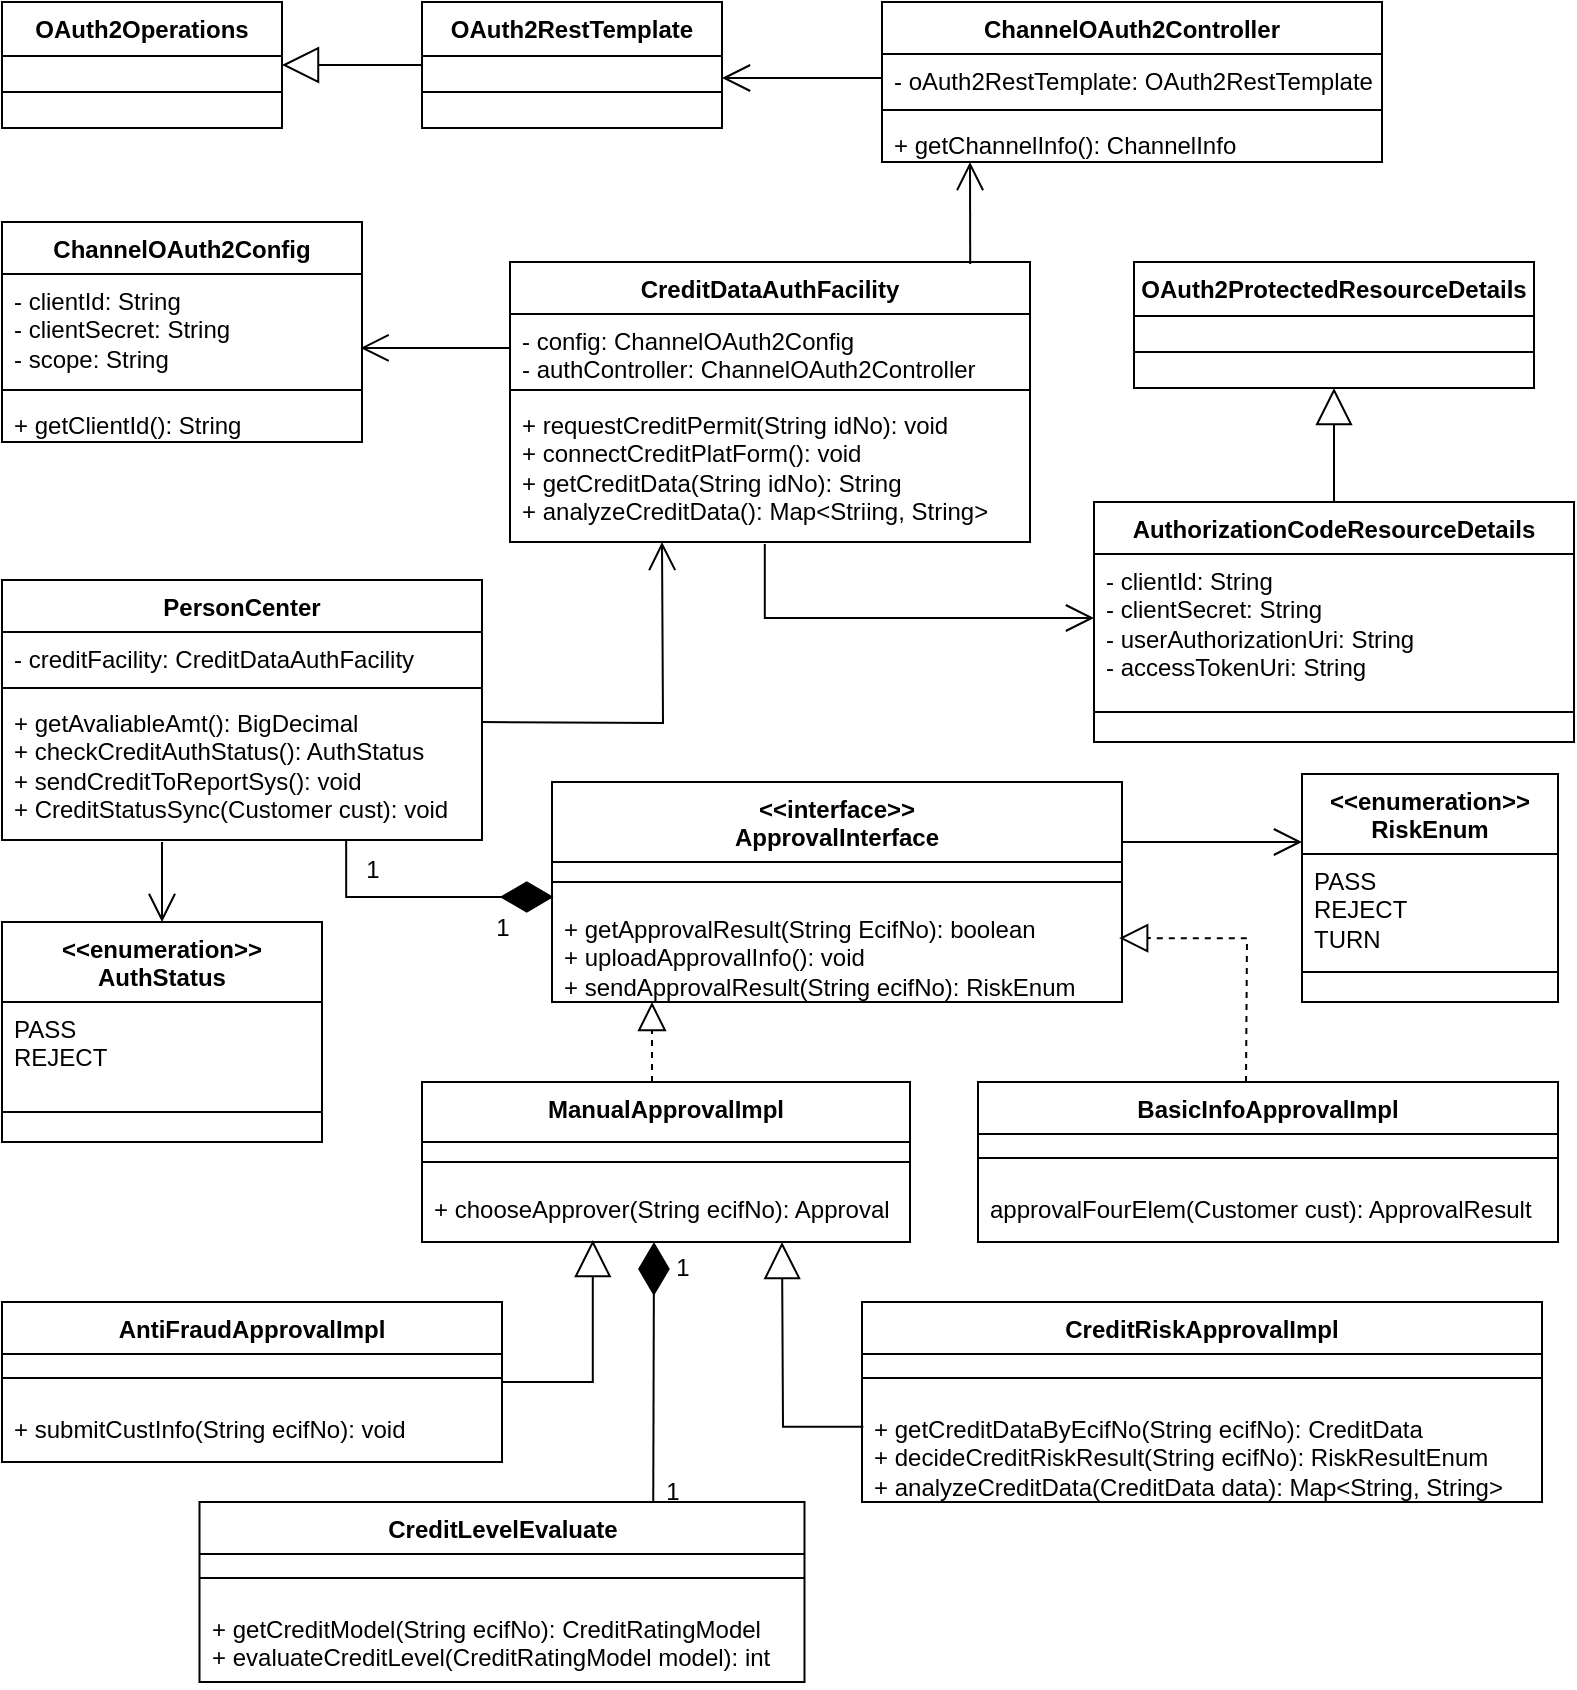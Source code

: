 <mxfile version="21.6.9" type="github">
  <diagram name="第 1 页" id="nujMItkQvAbVNNYGcNMh">
    <mxGraphModel dx="1166" dy="775" grid="1" gridSize="10" guides="1" tooltips="1" connect="1" arrows="1" fold="1" page="1" pageScale="1" pageWidth="827" pageHeight="1169" math="0" shadow="0">
      <root>
        <mxCell id="0" />
        <mxCell id="1" parent="0" />
        <mxCell id="-UkoHnDacYnUHplEy7oP-1" value="OAuth2Operations" style="swimlane;fontStyle=1;align=center;verticalAlign=top;childLayout=stackLayout;horizontal=1;startSize=27;horizontalStack=0;resizeParent=1;resizeParentMax=0;resizeLast=0;collapsible=1;marginBottom=0;whiteSpace=wrap;html=1;" vertex="1" parent="1">
          <mxGeometry x="30" y="790" width="140" height="63" as="geometry" />
        </mxCell>
        <mxCell id="-UkoHnDacYnUHplEy7oP-2" value="" style="line;strokeWidth=1;fillColor=none;align=left;verticalAlign=middle;spacingTop=-1;spacingLeft=3;spacingRight=3;rotatable=0;labelPosition=right;points=[];portConstraint=eastwest;strokeColor=inherit;" vertex="1" parent="-UkoHnDacYnUHplEy7oP-1">
          <mxGeometry y="27" width="140" height="36" as="geometry" />
        </mxCell>
        <mxCell id="-UkoHnDacYnUHplEy7oP-3" value="OAuth2RestTemplate" style="swimlane;fontStyle=1;align=center;verticalAlign=top;childLayout=stackLayout;horizontal=1;startSize=27;horizontalStack=0;resizeParent=1;resizeParentMax=0;resizeLast=0;collapsible=1;marginBottom=0;whiteSpace=wrap;html=1;" vertex="1" parent="1">
          <mxGeometry x="240" y="790" width="150" height="63" as="geometry" />
        </mxCell>
        <mxCell id="-UkoHnDacYnUHplEy7oP-4" value="" style="line;strokeWidth=1;fillColor=none;align=left;verticalAlign=middle;spacingTop=-1;spacingLeft=3;spacingRight=3;rotatable=0;labelPosition=right;points=[];portConstraint=eastwest;strokeColor=inherit;" vertex="1" parent="-UkoHnDacYnUHplEy7oP-3">
          <mxGeometry y="27" width="150" height="36" as="geometry" />
        </mxCell>
        <mxCell id="-UkoHnDacYnUHplEy7oP-5" value="" style="endArrow=block;endSize=16;endFill=0;html=1;rounded=0;entryX=1;entryY=0.5;entryDx=0;entryDy=0;exitX=0;exitY=0.5;exitDx=0;exitDy=0;" edge="1" parent="1" source="-UkoHnDacYnUHplEy7oP-3" target="-UkoHnDacYnUHplEy7oP-1">
          <mxGeometry width="160" relative="1" as="geometry">
            <mxPoint x="150" y="890" as="sourcePoint" />
            <mxPoint x="310" y="890" as="targetPoint" />
          </mxGeometry>
        </mxCell>
        <mxCell id="-UkoHnDacYnUHplEy7oP-9" value="ChannelOAuth2Controller" style="swimlane;fontStyle=1;align=center;verticalAlign=top;childLayout=stackLayout;horizontal=1;startSize=26;horizontalStack=0;resizeParent=1;resizeParentMax=0;resizeLast=0;collapsible=1;marginBottom=0;whiteSpace=wrap;html=1;" vertex="1" parent="1">
          <mxGeometry x="470" y="790" width="250" height="80" as="geometry" />
        </mxCell>
        <mxCell id="-UkoHnDacYnUHplEy7oP-10" value="- oAuth2RestTemplate:&amp;nbsp;OAuth2RestTemplate" style="text;strokeColor=none;fillColor=none;align=left;verticalAlign=top;spacingLeft=4;spacingRight=4;overflow=hidden;rotatable=0;points=[[0,0.5],[1,0.5]];portConstraint=eastwest;whiteSpace=wrap;html=1;" vertex="1" parent="-UkoHnDacYnUHplEy7oP-9">
          <mxGeometry y="26" width="250" height="24" as="geometry" />
        </mxCell>
        <mxCell id="-UkoHnDacYnUHplEy7oP-11" value="" style="line;strokeWidth=1;fillColor=none;align=left;verticalAlign=middle;spacingTop=-1;spacingLeft=3;spacingRight=3;rotatable=0;labelPosition=right;points=[];portConstraint=eastwest;strokeColor=inherit;" vertex="1" parent="-UkoHnDacYnUHplEy7oP-9">
          <mxGeometry y="50" width="250" height="8" as="geometry" />
        </mxCell>
        <mxCell id="-UkoHnDacYnUHplEy7oP-12" value="+ getChannelInfo(): ChannelInfo" style="text;strokeColor=none;fillColor=none;align=left;verticalAlign=top;spacingLeft=4;spacingRight=4;overflow=hidden;rotatable=0;points=[[0,0.5],[1,0.5]];portConstraint=eastwest;whiteSpace=wrap;html=1;" vertex="1" parent="-UkoHnDacYnUHplEy7oP-9">
          <mxGeometry y="58" width="250" height="22" as="geometry" />
        </mxCell>
        <mxCell id="-UkoHnDacYnUHplEy7oP-13" value="" style="endArrow=open;endFill=1;endSize=12;html=1;rounded=0;exitX=0;exitY=0.5;exitDx=0;exitDy=0;" edge="1" parent="1" source="-UkoHnDacYnUHplEy7oP-10">
          <mxGeometry width="160" relative="1" as="geometry">
            <mxPoint x="440" y="930" as="sourcePoint" />
            <mxPoint x="390" y="828" as="targetPoint" />
          </mxGeometry>
        </mxCell>
        <mxCell id="-UkoHnDacYnUHplEy7oP-14" value="ChannelOAuth2Config" style="swimlane;fontStyle=1;align=center;verticalAlign=top;childLayout=stackLayout;horizontal=1;startSize=26;horizontalStack=0;resizeParent=1;resizeParentMax=0;resizeLast=0;collapsible=1;marginBottom=0;whiteSpace=wrap;html=1;" vertex="1" parent="1">
          <mxGeometry x="30" y="900" width="180" height="110" as="geometry" />
        </mxCell>
        <mxCell id="-UkoHnDacYnUHplEy7oP-15" value="- clientId:&amp;nbsp;String&lt;br&gt;- clientSecret: String&lt;br&gt;- scope: String" style="text;strokeColor=none;fillColor=none;align=left;verticalAlign=top;spacingLeft=4;spacingRight=4;overflow=hidden;rotatable=0;points=[[0,0.5],[1,0.5]];portConstraint=eastwest;whiteSpace=wrap;html=1;" vertex="1" parent="-UkoHnDacYnUHplEy7oP-14">
          <mxGeometry y="26" width="180" height="54" as="geometry" />
        </mxCell>
        <mxCell id="-UkoHnDacYnUHplEy7oP-16" value="" style="line;strokeWidth=1;fillColor=none;align=left;verticalAlign=middle;spacingTop=-1;spacingLeft=3;spacingRight=3;rotatable=0;labelPosition=right;points=[];portConstraint=eastwest;strokeColor=inherit;" vertex="1" parent="-UkoHnDacYnUHplEy7oP-14">
          <mxGeometry y="80" width="180" height="8" as="geometry" />
        </mxCell>
        <mxCell id="-UkoHnDacYnUHplEy7oP-17" value="+ getClientId(): String" style="text;strokeColor=none;fillColor=none;align=left;verticalAlign=top;spacingLeft=4;spacingRight=4;overflow=hidden;rotatable=0;points=[[0,0.5],[1,0.5]];portConstraint=eastwest;whiteSpace=wrap;html=1;" vertex="1" parent="-UkoHnDacYnUHplEy7oP-14">
          <mxGeometry y="88" width="180" height="22" as="geometry" />
        </mxCell>
        <mxCell id="-UkoHnDacYnUHplEy7oP-18" value="CreditDataAuthFacility" style="swimlane;fontStyle=1;align=center;verticalAlign=top;childLayout=stackLayout;horizontal=1;startSize=26;horizontalStack=0;resizeParent=1;resizeParentMax=0;resizeLast=0;collapsible=1;marginBottom=0;whiteSpace=wrap;html=1;" vertex="1" parent="1">
          <mxGeometry x="284" y="920" width="260" height="140" as="geometry" />
        </mxCell>
        <mxCell id="-UkoHnDacYnUHplEy7oP-19" value="- config:&amp;nbsp;ChannelOAuth2Config&lt;br&gt;- authController:&amp;nbsp;ChannelOAuth2Controller" style="text;strokeColor=none;fillColor=none;align=left;verticalAlign=top;spacingLeft=4;spacingRight=4;overflow=hidden;rotatable=0;points=[[0,0.5],[1,0.5]];portConstraint=eastwest;whiteSpace=wrap;html=1;" vertex="1" parent="-UkoHnDacYnUHplEy7oP-18">
          <mxGeometry y="26" width="260" height="34" as="geometry" />
        </mxCell>
        <mxCell id="-UkoHnDacYnUHplEy7oP-20" value="" style="line;strokeWidth=1;fillColor=none;align=left;verticalAlign=middle;spacingTop=-1;spacingLeft=3;spacingRight=3;rotatable=0;labelPosition=right;points=[];portConstraint=eastwest;strokeColor=inherit;" vertex="1" parent="-UkoHnDacYnUHplEy7oP-18">
          <mxGeometry y="60" width="260" height="8" as="geometry" />
        </mxCell>
        <mxCell id="-UkoHnDacYnUHplEy7oP-21" value="+ requestCreditPermit(String idNo): void&lt;br&gt;+ connectCreditPlatForm(): void&lt;br&gt;+ getCreditData(String idNo): String&lt;br&gt;+&amp;nbsp;analyzeCreditData(): Map&amp;lt;Striing, String&amp;gt;" style="text;strokeColor=none;fillColor=none;align=left;verticalAlign=top;spacingLeft=4;spacingRight=4;overflow=hidden;rotatable=0;points=[[0,0.5],[1,0.5]];portConstraint=eastwest;whiteSpace=wrap;html=1;" vertex="1" parent="-UkoHnDacYnUHplEy7oP-18">
          <mxGeometry y="68" width="260" height="72" as="geometry" />
        </mxCell>
        <mxCell id="-UkoHnDacYnUHplEy7oP-22" value="" style="endArrow=open;endFill=1;endSize=12;html=1;rounded=0;exitX=0.885;exitY=0.007;exitDx=0;exitDy=0;exitPerimeter=0;" edge="1" parent="1" source="-UkoHnDacYnUHplEy7oP-18">
          <mxGeometry width="160" relative="1" as="geometry">
            <mxPoint x="620" y="940" as="sourcePoint" />
            <mxPoint x="514" y="870" as="targetPoint" />
          </mxGeometry>
        </mxCell>
        <mxCell id="-UkoHnDacYnUHplEy7oP-23" value="" style="endArrow=open;endFill=1;endSize=12;html=1;rounded=0;exitX=0;exitY=0.5;exitDx=0;exitDy=0;entryX=0.996;entryY=0.685;entryDx=0;entryDy=0;entryPerimeter=0;" edge="1" parent="1" source="-UkoHnDacYnUHplEy7oP-19" target="-UkoHnDacYnUHplEy7oP-15">
          <mxGeometry width="160" relative="1" as="geometry">
            <mxPoint x="280" y="970" as="sourcePoint" />
            <mxPoint x="210" y="970" as="targetPoint" />
          </mxGeometry>
        </mxCell>
        <mxCell id="-UkoHnDacYnUHplEy7oP-24" value="OAuth2ProtectedResourceDetails" style="swimlane;fontStyle=1;align=center;verticalAlign=top;childLayout=stackLayout;horizontal=1;startSize=27;horizontalStack=0;resizeParent=1;resizeParentMax=0;resizeLast=0;collapsible=1;marginBottom=0;whiteSpace=wrap;html=1;" vertex="1" parent="1">
          <mxGeometry x="596" y="920" width="200" height="63" as="geometry" />
        </mxCell>
        <mxCell id="-UkoHnDacYnUHplEy7oP-25" value="" style="line;strokeWidth=1;fillColor=none;align=left;verticalAlign=middle;spacingTop=-1;spacingLeft=3;spacingRight=3;rotatable=0;labelPosition=right;points=[];portConstraint=eastwest;strokeColor=inherit;" vertex="1" parent="-UkoHnDacYnUHplEy7oP-24">
          <mxGeometry y="27" width="200" height="36" as="geometry" />
        </mxCell>
        <mxCell id="-UkoHnDacYnUHplEy7oP-28" value="AuthorizationCodeResourceDetails" style="swimlane;fontStyle=1;align=center;verticalAlign=top;childLayout=stackLayout;horizontal=1;startSize=26;horizontalStack=0;resizeParent=1;resizeParentMax=0;resizeLast=0;collapsible=1;marginBottom=0;whiteSpace=wrap;html=1;" vertex="1" parent="1">
          <mxGeometry x="576" y="1040" width="240" height="120" as="geometry" />
        </mxCell>
        <mxCell id="-UkoHnDacYnUHplEy7oP-29" value="&lt;div&gt;- clientId: String&lt;/div&gt;&lt;div&gt;- clientSecret: String&lt;/div&gt;&lt;div&gt;- userAuthorizationUri: String&lt;/div&gt;&lt;div&gt;- accessTokenUri: String&lt;/div&gt;" style="text;strokeColor=none;fillColor=none;align=left;verticalAlign=top;spacingLeft=4;spacingRight=4;overflow=hidden;rotatable=0;points=[[0,0.5],[1,0.5]];portConstraint=eastwest;whiteSpace=wrap;html=1;" vertex="1" parent="-UkoHnDacYnUHplEy7oP-28">
          <mxGeometry y="26" width="240" height="64" as="geometry" />
        </mxCell>
        <mxCell id="-UkoHnDacYnUHplEy7oP-30" value="" style="line;strokeWidth=1;fillColor=none;align=left;verticalAlign=middle;spacingTop=-1;spacingLeft=3;spacingRight=3;rotatable=0;labelPosition=right;points=[];portConstraint=eastwest;strokeColor=inherit;" vertex="1" parent="-UkoHnDacYnUHplEy7oP-28">
          <mxGeometry y="90" width="240" height="30" as="geometry" />
        </mxCell>
        <mxCell id="-UkoHnDacYnUHplEy7oP-32" value="" style="endArrow=block;endSize=16;endFill=0;html=1;rounded=0;exitX=0.5;exitY=0;exitDx=0;exitDy=0;entryX=0.5;entryY=1;entryDx=0;entryDy=0;" edge="1" parent="1" source="-UkoHnDacYnUHplEy7oP-28" target="-UkoHnDacYnUHplEy7oP-24">
          <mxGeometry width="160" relative="1" as="geometry">
            <mxPoint x="705" y="1020" as="sourcePoint" />
            <mxPoint x="685" y="980" as="targetPoint" />
          </mxGeometry>
        </mxCell>
        <mxCell id="-UkoHnDacYnUHplEy7oP-34" value="" style="endArrow=open;endFill=1;endSize=12;html=1;rounded=0;exitX=0.49;exitY=1.014;exitDx=0;exitDy=0;exitPerimeter=0;entryX=0;entryY=0.5;entryDx=0;entryDy=0;edgeStyle=orthogonalEdgeStyle;" edge="1" parent="1" source="-UkoHnDacYnUHplEy7oP-21" target="-UkoHnDacYnUHplEy7oP-29">
          <mxGeometry width="160" relative="1" as="geometry">
            <mxPoint x="400" y="1110" as="sourcePoint" />
            <mxPoint x="560" y="1110" as="targetPoint" />
          </mxGeometry>
        </mxCell>
        <mxCell id="-UkoHnDacYnUHplEy7oP-35" value="PersonCenter" style="swimlane;fontStyle=1;align=center;verticalAlign=top;childLayout=stackLayout;horizontal=1;startSize=26;horizontalStack=0;resizeParent=1;resizeParentMax=0;resizeLast=0;collapsible=1;marginBottom=0;whiteSpace=wrap;html=1;" vertex="1" parent="1">
          <mxGeometry x="30" y="1079" width="240" height="130" as="geometry" />
        </mxCell>
        <mxCell id="-UkoHnDacYnUHplEy7oP-36" value="- creditFacility:&amp;nbsp;CreditDataAuthFacility&lt;br&gt;&amp;nbsp;" style="text;strokeColor=none;fillColor=none;align=left;verticalAlign=top;spacingLeft=4;spacingRight=4;overflow=hidden;rotatable=0;points=[[0,0.5],[1,0.5]];portConstraint=eastwest;whiteSpace=wrap;html=1;" vertex="1" parent="-UkoHnDacYnUHplEy7oP-35">
          <mxGeometry y="26" width="240" height="24" as="geometry" />
        </mxCell>
        <mxCell id="-UkoHnDacYnUHplEy7oP-37" value="" style="line;strokeWidth=1;fillColor=none;align=left;verticalAlign=middle;spacingTop=-1;spacingLeft=3;spacingRight=3;rotatable=0;labelPosition=right;points=[];portConstraint=eastwest;strokeColor=inherit;" vertex="1" parent="-UkoHnDacYnUHplEy7oP-35">
          <mxGeometry y="50" width="240" height="8" as="geometry" />
        </mxCell>
        <mxCell id="-UkoHnDacYnUHplEy7oP-38" value="+ getAvaliableAmt(): BigDecimal&lt;br&gt;+&amp;nbsp;checkCreditAuthStatus(): AuthStatus&lt;br&gt;+&amp;nbsp;sendCreditToReportSys(): void&lt;br&gt;+&amp;nbsp;CreditStatusSync(Customer cust): void" style="text;strokeColor=none;fillColor=none;align=left;verticalAlign=top;spacingLeft=4;spacingRight=4;overflow=hidden;rotatable=0;points=[[0,0.5],[1,0.5]];portConstraint=eastwest;whiteSpace=wrap;html=1;" vertex="1" parent="-UkoHnDacYnUHplEy7oP-35">
          <mxGeometry y="58" width="240" height="72" as="geometry" />
        </mxCell>
        <mxCell id="-UkoHnDacYnUHplEy7oP-39" value="" style="endArrow=open;endFill=1;endSize=12;html=1;rounded=0;edgeStyle=orthogonalEdgeStyle;" edge="1" parent="1">
          <mxGeometry width="160" relative="1" as="geometry">
            <mxPoint x="270" y="1150" as="sourcePoint" />
            <mxPoint x="360" y="1060" as="targetPoint" />
          </mxGeometry>
        </mxCell>
        <mxCell id="-UkoHnDacYnUHplEy7oP-40" value="&lt;b style=&quot;border-color: var(--border-color);&quot;&gt;&amp;lt;&amp;lt;enumeration&amp;gt;&amp;gt;&lt;br style=&quot;border-color: var(--border-color);&quot;&gt;AuthStatus&lt;/b&gt;" style="swimlane;fontStyle=1;align=center;verticalAlign=top;childLayout=stackLayout;horizontal=1;startSize=40;horizontalStack=0;resizeParent=1;resizeParentMax=0;resizeLast=0;collapsible=1;marginBottom=0;whiteSpace=wrap;html=1;" vertex="1" parent="1">
          <mxGeometry x="30" y="1250" width="160" height="110" as="geometry" />
        </mxCell>
        <mxCell id="-UkoHnDacYnUHplEy7oP-41" value="PASS&lt;br&gt;REJECT&lt;br&gt;" style="text;strokeColor=none;fillColor=none;align=left;verticalAlign=top;spacingLeft=4;spacingRight=4;overflow=hidden;rotatable=0;points=[[0,0.5],[1,0.5]];portConstraint=eastwest;whiteSpace=wrap;html=1;" vertex="1" parent="-UkoHnDacYnUHplEy7oP-40">
          <mxGeometry y="40" width="160" height="40" as="geometry" />
        </mxCell>
        <mxCell id="-UkoHnDacYnUHplEy7oP-42" value="" style="line;strokeWidth=1;fillColor=none;align=left;verticalAlign=middle;spacingTop=-1;spacingLeft=3;spacingRight=3;rotatable=0;labelPosition=right;points=[];portConstraint=eastwest;strokeColor=inherit;" vertex="1" parent="-UkoHnDacYnUHplEy7oP-40">
          <mxGeometry y="80" width="160" height="30" as="geometry" />
        </mxCell>
        <mxCell id="-UkoHnDacYnUHplEy7oP-43" value="" style="endArrow=open;endFill=1;endSize=12;html=1;rounded=0;entryX=0.5;entryY=0;entryDx=0;entryDy=0;" edge="1" parent="1" target="-UkoHnDacYnUHplEy7oP-40">
          <mxGeometry width="160" relative="1" as="geometry">
            <mxPoint x="110" y="1210" as="sourcePoint" />
            <mxPoint x="450" y="1280" as="targetPoint" />
          </mxGeometry>
        </mxCell>
        <mxCell id="-UkoHnDacYnUHplEy7oP-44" value="&amp;lt;&amp;lt;interface&amp;gt;&amp;gt;&lt;br&gt;ApprovalInterface" style="swimlane;fontStyle=1;align=center;verticalAlign=top;childLayout=stackLayout;horizontal=1;startSize=40;horizontalStack=0;resizeParent=1;resizeParentMax=0;resizeLast=0;collapsible=1;marginBottom=0;whiteSpace=wrap;html=1;" vertex="1" parent="1">
          <mxGeometry x="305" y="1180" width="285" height="110" as="geometry" />
        </mxCell>
        <mxCell id="-UkoHnDacYnUHplEy7oP-61" value="" style="endArrow=open;endFill=1;endSize=12;html=1;rounded=0;" edge="1" parent="-UkoHnDacYnUHplEy7oP-44">
          <mxGeometry width="160" relative="1" as="geometry">
            <mxPoint x="285" y="30" as="sourcePoint" />
            <mxPoint x="375" y="30" as="targetPoint" />
          </mxGeometry>
        </mxCell>
        <mxCell id="-UkoHnDacYnUHplEy7oP-45" value="" style="line;strokeWidth=1;fillColor=none;align=left;verticalAlign=middle;spacingTop=-1;spacingLeft=3;spacingRight=3;rotatable=0;labelPosition=right;points=[];portConstraint=eastwest;strokeColor=inherit;" vertex="1" parent="-UkoHnDacYnUHplEy7oP-44">
          <mxGeometry y="40" width="285" height="20" as="geometry" />
        </mxCell>
        <mxCell id="-UkoHnDacYnUHplEy7oP-46" value="+ getApprovalResult(String EcifNo): boolean&lt;br&gt;+ uploadApprovalInfo(): void&lt;br&gt;+ sendApprovalResult(String ecifNo): RiskEnum" style="text;strokeColor=none;fillColor=none;align=left;verticalAlign=top;spacingLeft=4;spacingRight=4;overflow=hidden;rotatable=0;points=[[0,0.5],[1,0.5]];portConstraint=eastwest;whiteSpace=wrap;html=1;" vertex="1" parent="-UkoHnDacYnUHplEy7oP-44">
          <mxGeometry y="60" width="285" height="50" as="geometry" />
        </mxCell>
        <mxCell id="-UkoHnDacYnUHplEy7oP-47" value="" style="endArrow=diamondThin;endFill=1;endSize=24;html=1;rounded=0;exitX=0.717;exitY=1;exitDx=0;exitDy=0;exitPerimeter=0;entryX=0.003;entryY=-0.05;entryDx=0;entryDy=0;entryPerimeter=0;edgeStyle=orthogonalEdgeStyle;" edge="1" parent="1" source="-UkoHnDacYnUHplEy7oP-38" target="-UkoHnDacYnUHplEy7oP-46">
          <mxGeometry width="160" relative="1" as="geometry">
            <mxPoint x="240" y="1360" as="sourcePoint" />
            <mxPoint x="400" y="1360" as="targetPoint" />
          </mxGeometry>
        </mxCell>
        <mxCell id="-UkoHnDacYnUHplEy7oP-48" value="1" style="text;html=1;align=center;verticalAlign=middle;resizable=0;points=[];autosize=1;strokeColor=none;fillColor=none;" vertex="1" parent="1">
          <mxGeometry x="200" y="1209" width="30" height="30" as="geometry" />
        </mxCell>
        <mxCell id="-UkoHnDacYnUHplEy7oP-49" value="1" style="text;html=1;align=center;verticalAlign=middle;resizable=0;points=[];autosize=1;strokeColor=none;fillColor=none;" vertex="1" parent="1">
          <mxGeometry x="265" y="1238" width="30" height="30" as="geometry" />
        </mxCell>
        <mxCell id="-UkoHnDacYnUHplEy7oP-53" value="" style="endArrow=block;dashed=1;endFill=0;endSize=12;html=1;rounded=0;exitX=0.5;exitY=0;exitDx=0;exitDy=0;" edge="1" parent="1">
          <mxGeometry width="160" relative="1" as="geometry">
            <mxPoint x="355" y="1330" as="sourcePoint" />
            <mxPoint x="355" y="1290" as="targetPoint" />
          </mxGeometry>
        </mxCell>
        <mxCell id="-UkoHnDacYnUHplEy7oP-57" value="" style="endArrow=block;dashed=1;endFill=0;endSize=12;html=1;rounded=0;exitX=0.5;exitY=0;exitDx=0;exitDy=0;entryX=0.995;entryY=0.361;entryDx=0;entryDy=0;entryPerimeter=0;edgeStyle=orthogonalEdgeStyle;" edge="1" parent="1" target="-UkoHnDacYnUHplEy7oP-46">
          <mxGeometry width="160" relative="1" as="geometry">
            <mxPoint x="652" y="1330" as="sourcePoint" />
            <mxPoint x="810" y="1260" as="targetPoint" />
          </mxGeometry>
        </mxCell>
        <mxCell id="-UkoHnDacYnUHplEy7oP-58" value="&lt;b style=&quot;border-color: var(--border-color);&quot;&gt;&amp;lt;&amp;lt;enumeration&amp;gt;&amp;gt;&lt;br style=&quot;border-color: var(--border-color);&quot;&gt;RiskEnum&lt;/b&gt;" style="swimlane;fontStyle=1;align=center;verticalAlign=top;childLayout=stackLayout;horizontal=1;startSize=40;horizontalStack=0;resizeParent=1;resizeParentMax=0;resizeLast=0;collapsible=1;marginBottom=0;whiteSpace=wrap;html=1;" vertex="1" parent="1">
          <mxGeometry x="680" y="1176" width="128" height="114" as="geometry" />
        </mxCell>
        <mxCell id="-UkoHnDacYnUHplEy7oP-59" value="PASS&lt;br&gt;REJECT&lt;br&gt;TURN" style="text;strokeColor=none;fillColor=none;align=left;verticalAlign=top;spacingLeft=4;spacingRight=4;overflow=hidden;rotatable=0;points=[[0,0.5],[1,0.5]];portConstraint=eastwest;whiteSpace=wrap;html=1;" vertex="1" parent="-UkoHnDacYnUHplEy7oP-58">
          <mxGeometry y="40" width="128" height="44" as="geometry" />
        </mxCell>
        <mxCell id="-UkoHnDacYnUHplEy7oP-60" value="" style="line;strokeWidth=1;fillColor=none;align=left;verticalAlign=middle;spacingTop=-1;spacingLeft=3;spacingRight=3;rotatable=0;labelPosition=right;points=[];portConstraint=eastwest;strokeColor=inherit;" vertex="1" parent="-UkoHnDacYnUHplEy7oP-58">
          <mxGeometry y="84" width="128" height="30" as="geometry" />
        </mxCell>
        <mxCell id="-UkoHnDacYnUHplEy7oP-62" value="AntiFraudApprovalImpl" style="swimlane;fontStyle=1;align=center;verticalAlign=top;childLayout=stackLayout;horizontal=1;startSize=26;horizontalStack=0;resizeParent=1;resizeParentMax=0;resizeLast=0;collapsible=1;marginBottom=0;whiteSpace=wrap;html=1;" vertex="1" parent="1">
          <mxGeometry x="30" y="1440" width="250" height="80" as="geometry" />
        </mxCell>
        <mxCell id="-UkoHnDacYnUHplEy7oP-63" value="" style="line;strokeWidth=1;fillColor=none;align=left;verticalAlign=middle;spacingTop=-1;spacingLeft=3;spacingRight=3;rotatable=0;labelPosition=right;points=[];portConstraint=eastwest;strokeColor=inherit;" vertex="1" parent="-UkoHnDacYnUHplEy7oP-62">
          <mxGeometry y="26" width="250" height="24" as="geometry" />
        </mxCell>
        <mxCell id="-UkoHnDacYnUHplEy7oP-64" value="+ submitCustInfo(String ecifNo): void&lt;br&gt;" style="text;strokeColor=none;fillColor=none;align=left;verticalAlign=top;spacingLeft=4;spacingRight=4;overflow=hidden;rotatable=0;points=[[0,0.5],[1,0.5]];portConstraint=eastwest;whiteSpace=wrap;html=1;" vertex="1" parent="-UkoHnDacYnUHplEy7oP-62">
          <mxGeometry y="50" width="250" height="30" as="geometry" />
        </mxCell>
        <mxCell id="-UkoHnDacYnUHplEy7oP-65" value="CreditRiskApprovalImpl" style="swimlane;fontStyle=1;align=center;verticalAlign=top;childLayout=stackLayout;horizontal=1;startSize=26;horizontalStack=0;resizeParent=1;resizeParentMax=0;resizeLast=0;collapsible=1;marginBottom=0;whiteSpace=wrap;html=1;" vertex="1" parent="1">
          <mxGeometry x="460" y="1440" width="340" height="100" as="geometry" />
        </mxCell>
        <mxCell id="-UkoHnDacYnUHplEy7oP-66" value="" style="line;strokeWidth=1;fillColor=none;align=left;verticalAlign=middle;spacingTop=-1;spacingLeft=3;spacingRight=3;rotatable=0;labelPosition=right;points=[];portConstraint=eastwest;strokeColor=inherit;" vertex="1" parent="-UkoHnDacYnUHplEy7oP-65">
          <mxGeometry y="26" width="340" height="24" as="geometry" />
        </mxCell>
        <mxCell id="-UkoHnDacYnUHplEy7oP-67" value="+ getCreditDataByEcifNo(String ecifNo): CreditData&lt;br style=&quot;border-color: var(--border-color);&quot;&gt;+ decideCreditRiskResult(String ecifNo): RiskResultEnum&lt;br style=&quot;border-color: var(--border-color);&quot;&gt;+ analyzeCreditData(CreditData data): Map&amp;lt;String, String&amp;gt;" style="text;strokeColor=none;fillColor=none;align=left;verticalAlign=top;spacingLeft=4;spacingRight=4;overflow=hidden;rotatable=0;points=[[0,0.5],[1,0.5]];portConstraint=eastwest;whiteSpace=wrap;html=1;" vertex="1" parent="-UkoHnDacYnUHplEy7oP-65">
          <mxGeometry y="50" width="340" height="50" as="geometry" />
        </mxCell>
        <mxCell id="-UkoHnDacYnUHplEy7oP-68" value="" style="endArrow=block;endSize=16;endFill=0;html=1;rounded=0;edgeStyle=orthogonalEdgeStyle;exitX=1;exitY=0.5;exitDx=0;exitDy=0;entryX=0.35;entryY=0.967;entryDx=0;entryDy=0;entryPerimeter=0;" edge="1" parent="1" source="-UkoHnDacYnUHplEy7oP-62" target="-UkoHnDacYnUHplEy7oP-71">
          <mxGeometry width="160" relative="1" as="geometry">
            <mxPoint x="320" y="1480" as="sourcePoint" />
            <mxPoint x="360" y="1410" as="targetPoint" />
          </mxGeometry>
        </mxCell>
        <mxCell id="-UkoHnDacYnUHplEy7oP-69" value="ManualApprovalImpl" style="swimlane;fontStyle=1;align=center;verticalAlign=top;childLayout=stackLayout;horizontal=1;startSize=30;horizontalStack=0;resizeParent=1;resizeParentMax=0;resizeLast=0;collapsible=1;marginBottom=0;whiteSpace=wrap;html=1;" vertex="1" parent="1">
          <mxGeometry x="240" y="1330" width="244" height="80" as="geometry" />
        </mxCell>
        <mxCell id="-UkoHnDacYnUHplEy7oP-70" value="" style="line;strokeWidth=1;fillColor=none;align=left;verticalAlign=middle;spacingTop=-1;spacingLeft=3;spacingRight=3;rotatable=0;labelPosition=right;points=[];portConstraint=eastwest;strokeColor=inherit;" vertex="1" parent="-UkoHnDacYnUHplEy7oP-69">
          <mxGeometry y="30" width="244" height="20" as="geometry" />
        </mxCell>
        <mxCell id="-UkoHnDacYnUHplEy7oP-71" value="+ chooseApprover(String ecifNo): Approval" style="text;strokeColor=none;fillColor=none;align=left;verticalAlign=top;spacingLeft=4;spacingRight=4;overflow=hidden;rotatable=0;points=[[0,0.5],[1,0.5]];portConstraint=eastwest;whiteSpace=wrap;html=1;" vertex="1" parent="-UkoHnDacYnUHplEy7oP-69">
          <mxGeometry y="50" width="244" height="30" as="geometry" />
        </mxCell>
        <mxCell id="-UkoHnDacYnUHplEy7oP-72" value="BasicInfoApprovalImpl" style="swimlane;fontStyle=1;align=center;verticalAlign=top;childLayout=stackLayout;horizontal=1;startSize=26;horizontalStack=0;resizeParent=1;resizeParentMax=0;resizeLast=0;collapsible=1;marginBottom=0;whiteSpace=wrap;html=1;" vertex="1" parent="1">
          <mxGeometry x="518" y="1330" width="290" height="80" as="geometry" />
        </mxCell>
        <mxCell id="-UkoHnDacYnUHplEy7oP-73" value="" style="line;strokeWidth=1;fillColor=none;align=left;verticalAlign=middle;spacingTop=-1;spacingLeft=3;spacingRight=3;rotatable=0;labelPosition=right;points=[];portConstraint=eastwest;strokeColor=inherit;" vertex="1" parent="-UkoHnDacYnUHplEy7oP-72">
          <mxGeometry y="26" width="290" height="24" as="geometry" />
        </mxCell>
        <mxCell id="-UkoHnDacYnUHplEy7oP-74" value="approvalFourElem(Customer cust): ApprovalResult" style="text;strokeColor=none;fillColor=none;align=left;verticalAlign=top;spacingLeft=4;spacingRight=4;overflow=hidden;rotatable=0;points=[[0,0.5],[1,0.5]];portConstraint=eastwest;whiteSpace=wrap;html=1;" vertex="1" parent="-UkoHnDacYnUHplEy7oP-72">
          <mxGeometry y="50" width="290" height="30" as="geometry" />
        </mxCell>
        <mxCell id="-UkoHnDacYnUHplEy7oP-75" value="" style="endArrow=block;endSize=16;endFill=0;html=1;rounded=0;exitX=0.002;exitY=0.247;exitDx=0;exitDy=0;exitPerimeter=0;edgeStyle=orthogonalEdgeStyle;" edge="1" parent="1" source="-UkoHnDacYnUHplEy7oP-67">
          <mxGeometry width="160" relative="1" as="geometry">
            <mxPoint x="460" y="1480" as="sourcePoint" />
            <mxPoint x="420" y="1410" as="targetPoint" />
          </mxGeometry>
        </mxCell>
        <mxCell id="-UkoHnDacYnUHplEy7oP-76" value="CreditLevelEvaluate" style="swimlane;fontStyle=1;align=center;verticalAlign=top;childLayout=stackLayout;horizontal=1;startSize=26;horizontalStack=0;resizeParent=1;resizeParentMax=0;resizeLast=0;collapsible=1;marginBottom=0;whiteSpace=wrap;html=1;" vertex="1" parent="1">
          <mxGeometry x="128.75" y="1540" width="302.5" height="90" as="geometry" />
        </mxCell>
        <mxCell id="-UkoHnDacYnUHplEy7oP-77" value="" style="line;strokeWidth=1;fillColor=none;align=left;verticalAlign=middle;spacingTop=-1;spacingLeft=3;spacingRight=3;rotatable=0;labelPosition=right;points=[];portConstraint=eastwest;strokeColor=inherit;" vertex="1" parent="-UkoHnDacYnUHplEy7oP-76">
          <mxGeometry y="26" width="302.5" height="24" as="geometry" />
        </mxCell>
        <mxCell id="-UkoHnDacYnUHplEy7oP-78" value="+ getCreditModel(String ecifNo): CreditRatingModel&lt;br style=&quot;border-color: var(--border-color);&quot;&gt;+ evaluateCreditLevel(CreditRatingModel model): int" style="text;strokeColor=none;fillColor=none;align=left;verticalAlign=top;spacingLeft=4;spacingRight=4;overflow=hidden;rotatable=0;points=[[0,0.5],[1,0.5]];portConstraint=eastwest;whiteSpace=wrap;html=1;" vertex="1" parent="-UkoHnDacYnUHplEy7oP-76">
          <mxGeometry y="50" width="302.5" height="40" as="geometry" />
        </mxCell>
        <mxCell id="-UkoHnDacYnUHplEy7oP-79" value="" style="endArrow=diamondThin;endFill=1;endSize=24;html=1;rounded=0;exitX=0.75;exitY=0;exitDx=0;exitDy=0;" edge="1" parent="1" source="-UkoHnDacYnUHplEy7oP-76">
          <mxGeometry width="160" relative="1" as="geometry">
            <mxPoint x="380" y="1540" as="sourcePoint" />
            <mxPoint x="356" y="1410" as="targetPoint" />
          </mxGeometry>
        </mxCell>
        <mxCell id="-UkoHnDacYnUHplEy7oP-80" value="1" style="text;html=1;align=center;verticalAlign=middle;resizable=0;points=[];autosize=1;strokeColor=none;fillColor=none;" vertex="1" parent="1">
          <mxGeometry x="350" y="1520" width="30" height="30" as="geometry" />
        </mxCell>
        <mxCell id="-UkoHnDacYnUHplEy7oP-81" value="1" style="text;html=1;align=center;verticalAlign=middle;resizable=0;points=[];autosize=1;strokeColor=none;fillColor=none;" vertex="1" parent="1">
          <mxGeometry x="355" y="1408" width="30" height="30" as="geometry" />
        </mxCell>
      </root>
    </mxGraphModel>
  </diagram>
</mxfile>
